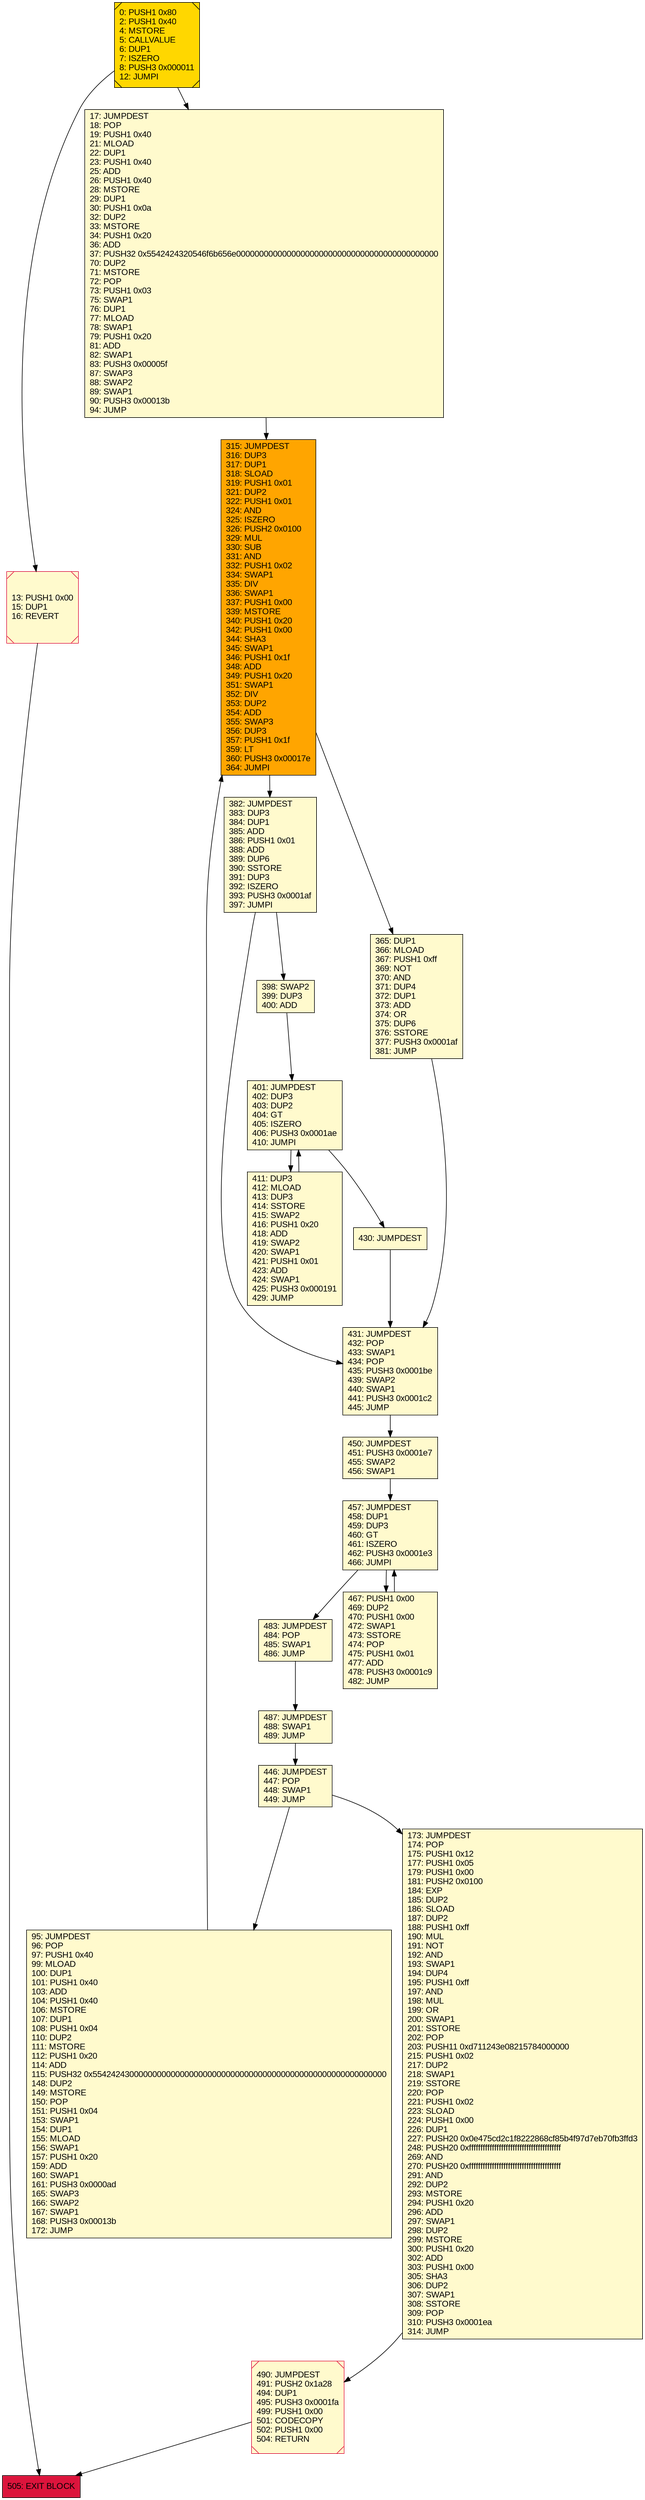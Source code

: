 digraph G {
bgcolor=transparent rankdir=UD;
node [shape=box style=filled color=black fillcolor=white fontname=arial fontcolor=black];
490 [label="490: JUMPDEST\l491: PUSH2 0x1a28\l494: DUP1\l495: PUSH3 0x0001fa\l499: PUSH1 0x00\l501: CODECOPY\l502: PUSH1 0x00\l504: RETURN\l" fillcolor=lemonchiffon shape=Msquare color=crimson ];
382 [label="382: JUMPDEST\l383: DUP3\l384: DUP1\l385: ADD\l386: PUSH1 0x01\l388: ADD\l389: DUP6\l390: SSTORE\l391: DUP3\l392: ISZERO\l393: PUSH3 0x0001af\l397: JUMPI\l" fillcolor=lemonchiffon ];
430 [label="430: JUMPDEST\l" fillcolor=lemonchiffon ];
95 [label="95: JUMPDEST\l96: POP\l97: PUSH1 0x40\l99: MLOAD\l100: DUP1\l101: PUSH1 0x40\l103: ADD\l104: PUSH1 0x40\l106: MSTORE\l107: DUP1\l108: PUSH1 0x04\l110: DUP2\l111: MSTORE\l112: PUSH1 0x20\l114: ADD\l115: PUSH32 0x5542424300000000000000000000000000000000000000000000000000000000\l148: DUP2\l149: MSTORE\l150: POP\l151: PUSH1 0x04\l153: SWAP1\l154: DUP1\l155: MLOAD\l156: SWAP1\l157: PUSH1 0x20\l159: ADD\l160: SWAP1\l161: PUSH3 0x0000ad\l165: SWAP3\l166: SWAP2\l167: SWAP1\l168: PUSH3 0x00013b\l172: JUMP\l" fillcolor=lemonchiffon ];
173 [label="173: JUMPDEST\l174: POP\l175: PUSH1 0x12\l177: PUSH1 0x05\l179: PUSH1 0x00\l181: PUSH2 0x0100\l184: EXP\l185: DUP2\l186: SLOAD\l187: DUP2\l188: PUSH1 0xff\l190: MUL\l191: NOT\l192: AND\l193: SWAP1\l194: DUP4\l195: PUSH1 0xff\l197: AND\l198: MUL\l199: OR\l200: SWAP1\l201: SSTORE\l202: POP\l203: PUSH11 0xd711243e08215784000000\l215: PUSH1 0x02\l217: DUP2\l218: SWAP1\l219: SSTORE\l220: POP\l221: PUSH1 0x02\l223: SLOAD\l224: PUSH1 0x00\l226: DUP1\l227: PUSH20 0x0e475cd2c1f8222868cf85b4f97d7eb70fb3ffd3\l248: PUSH20 0xffffffffffffffffffffffffffffffffffffffff\l269: AND\l270: PUSH20 0xffffffffffffffffffffffffffffffffffffffff\l291: AND\l292: DUP2\l293: MSTORE\l294: PUSH1 0x20\l296: ADD\l297: SWAP1\l298: DUP2\l299: MSTORE\l300: PUSH1 0x20\l302: ADD\l303: PUSH1 0x00\l305: SHA3\l306: DUP2\l307: SWAP1\l308: SSTORE\l309: POP\l310: PUSH3 0x0001ea\l314: JUMP\l" fillcolor=lemonchiffon ];
431 [label="431: JUMPDEST\l432: POP\l433: SWAP1\l434: POP\l435: PUSH3 0x0001be\l439: SWAP2\l440: SWAP1\l441: PUSH3 0x0001c2\l445: JUMP\l" fillcolor=lemonchiffon ];
13 [label="13: PUSH1 0x00\l15: DUP1\l16: REVERT\l" fillcolor=lemonchiffon shape=Msquare color=crimson ];
398 [label="398: SWAP2\l399: DUP3\l400: ADD\l" fillcolor=lemonchiffon ];
446 [label="446: JUMPDEST\l447: POP\l448: SWAP1\l449: JUMP\l" fillcolor=lemonchiffon ];
365 [label="365: DUP1\l366: MLOAD\l367: PUSH1 0xff\l369: NOT\l370: AND\l371: DUP4\l372: DUP1\l373: ADD\l374: OR\l375: DUP6\l376: SSTORE\l377: PUSH3 0x0001af\l381: JUMP\l" fillcolor=lemonchiffon ];
457 [label="457: JUMPDEST\l458: DUP1\l459: DUP3\l460: GT\l461: ISZERO\l462: PUSH3 0x0001e3\l466: JUMPI\l" fillcolor=lemonchiffon ];
487 [label="487: JUMPDEST\l488: SWAP1\l489: JUMP\l" fillcolor=lemonchiffon ];
0 [label="0: PUSH1 0x80\l2: PUSH1 0x40\l4: MSTORE\l5: CALLVALUE\l6: DUP1\l7: ISZERO\l8: PUSH3 0x000011\l12: JUMPI\l" fillcolor=lemonchiffon shape=Msquare fillcolor=gold ];
411 [label="411: DUP3\l412: MLOAD\l413: DUP3\l414: SSTORE\l415: SWAP2\l416: PUSH1 0x20\l418: ADD\l419: SWAP2\l420: SWAP1\l421: PUSH1 0x01\l423: ADD\l424: SWAP1\l425: PUSH3 0x000191\l429: JUMP\l" fillcolor=lemonchiffon ];
483 [label="483: JUMPDEST\l484: POP\l485: SWAP1\l486: JUMP\l" fillcolor=lemonchiffon ];
17 [label="17: JUMPDEST\l18: POP\l19: PUSH1 0x40\l21: MLOAD\l22: DUP1\l23: PUSH1 0x40\l25: ADD\l26: PUSH1 0x40\l28: MSTORE\l29: DUP1\l30: PUSH1 0x0a\l32: DUP2\l33: MSTORE\l34: PUSH1 0x20\l36: ADD\l37: PUSH32 0x5542424320546f6b656e00000000000000000000000000000000000000000000\l70: DUP2\l71: MSTORE\l72: POP\l73: PUSH1 0x03\l75: SWAP1\l76: DUP1\l77: MLOAD\l78: SWAP1\l79: PUSH1 0x20\l81: ADD\l82: SWAP1\l83: PUSH3 0x00005f\l87: SWAP3\l88: SWAP2\l89: SWAP1\l90: PUSH3 0x00013b\l94: JUMP\l" fillcolor=lemonchiffon ];
401 [label="401: JUMPDEST\l402: DUP3\l403: DUP2\l404: GT\l405: ISZERO\l406: PUSH3 0x0001ae\l410: JUMPI\l" fillcolor=lemonchiffon ];
315 [label="315: JUMPDEST\l316: DUP3\l317: DUP1\l318: SLOAD\l319: PUSH1 0x01\l321: DUP2\l322: PUSH1 0x01\l324: AND\l325: ISZERO\l326: PUSH2 0x0100\l329: MUL\l330: SUB\l331: AND\l332: PUSH1 0x02\l334: SWAP1\l335: DIV\l336: SWAP1\l337: PUSH1 0x00\l339: MSTORE\l340: PUSH1 0x20\l342: PUSH1 0x00\l344: SHA3\l345: SWAP1\l346: PUSH1 0x1f\l348: ADD\l349: PUSH1 0x20\l351: SWAP1\l352: DIV\l353: DUP2\l354: ADD\l355: SWAP3\l356: DUP3\l357: PUSH1 0x1f\l359: LT\l360: PUSH3 0x00017e\l364: JUMPI\l" fillcolor=orange ];
505 [label="505: EXIT BLOCK\l" fillcolor=crimson ];
450 [label="450: JUMPDEST\l451: PUSH3 0x0001e7\l455: SWAP2\l456: SWAP1\l" fillcolor=lemonchiffon ];
467 [label="467: PUSH1 0x00\l469: DUP2\l470: PUSH1 0x00\l472: SWAP1\l473: SSTORE\l474: POP\l475: PUSH1 0x01\l477: ADD\l478: PUSH3 0x0001c9\l482: JUMP\l" fillcolor=lemonchiffon ];
457 -> 483;
446 -> 173;
401 -> 411;
411 -> 401;
382 -> 431;
446 -> 95;
457 -> 467;
467 -> 457;
382 -> 398;
450 -> 457;
13 -> 505;
315 -> 382;
401 -> 430;
483 -> 487;
17 -> 315;
365 -> 431;
0 -> 17;
173 -> 490;
430 -> 431;
95 -> 315;
431 -> 450;
315 -> 365;
398 -> 401;
490 -> 505;
487 -> 446;
0 -> 13;
}